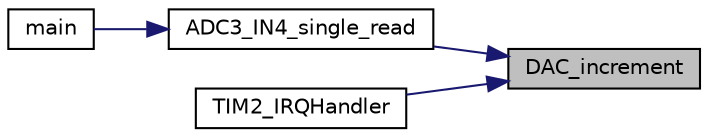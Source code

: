 digraph "DAC_increment"
{
 // LATEX_PDF_SIZE
  edge [fontname="Helvetica",fontsize="10",labelfontname="Helvetica",labelfontsize="10"];
  node [fontname="Helvetica",fontsize="10",shape=record];
  rankdir="RL";
  Node1 [label="DAC_increment",height=0.2,width=0.4,color="black", fillcolor="grey75", style="filled", fontcolor="black",tooltip="Increment the DAC value and write it to the output."];
  Node1 -> Node2 [dir="back",color="midnightblue",fontsize="10",style="solid",fontname="Helvetica"];
  Node2 [label="ADC3_IN4_single_read",height=0.2,width=0.4,color="black", fillcolor="white", style="filled",URL="$measuring_8c.html#ab914f447426074c9498ed6a5902b7f73",tooltip="Read one single value of the ADC in single conversion mode."];
  Node2 -> Node3 [dir="back",color="midnightblue",fontsize="10",style="solid",fontname="Helvetica"];
  Node3 [label="main",height=0.2,width=0.4,color="black", fillcolor="white", style="filled",URL="$main_8c.html#a840291bc02cba5474a4cb46a9b9566fe",tooltip="Main function."];
  Node1 -> Node4 [dir="back",color="midnightblue",fontsize="10",style="solid",fontname="Helvetica"];
  Node4 [label="TIM2_IRQHandler",height=0.2,width=0.4,color="black", fillcolor="white", style="filled",URL="$measuring_8c.html#a38ad4725462bdc5e86c4ead4f04b9fc2",tooltip="Interrupt handler for the timer 2."];
}
